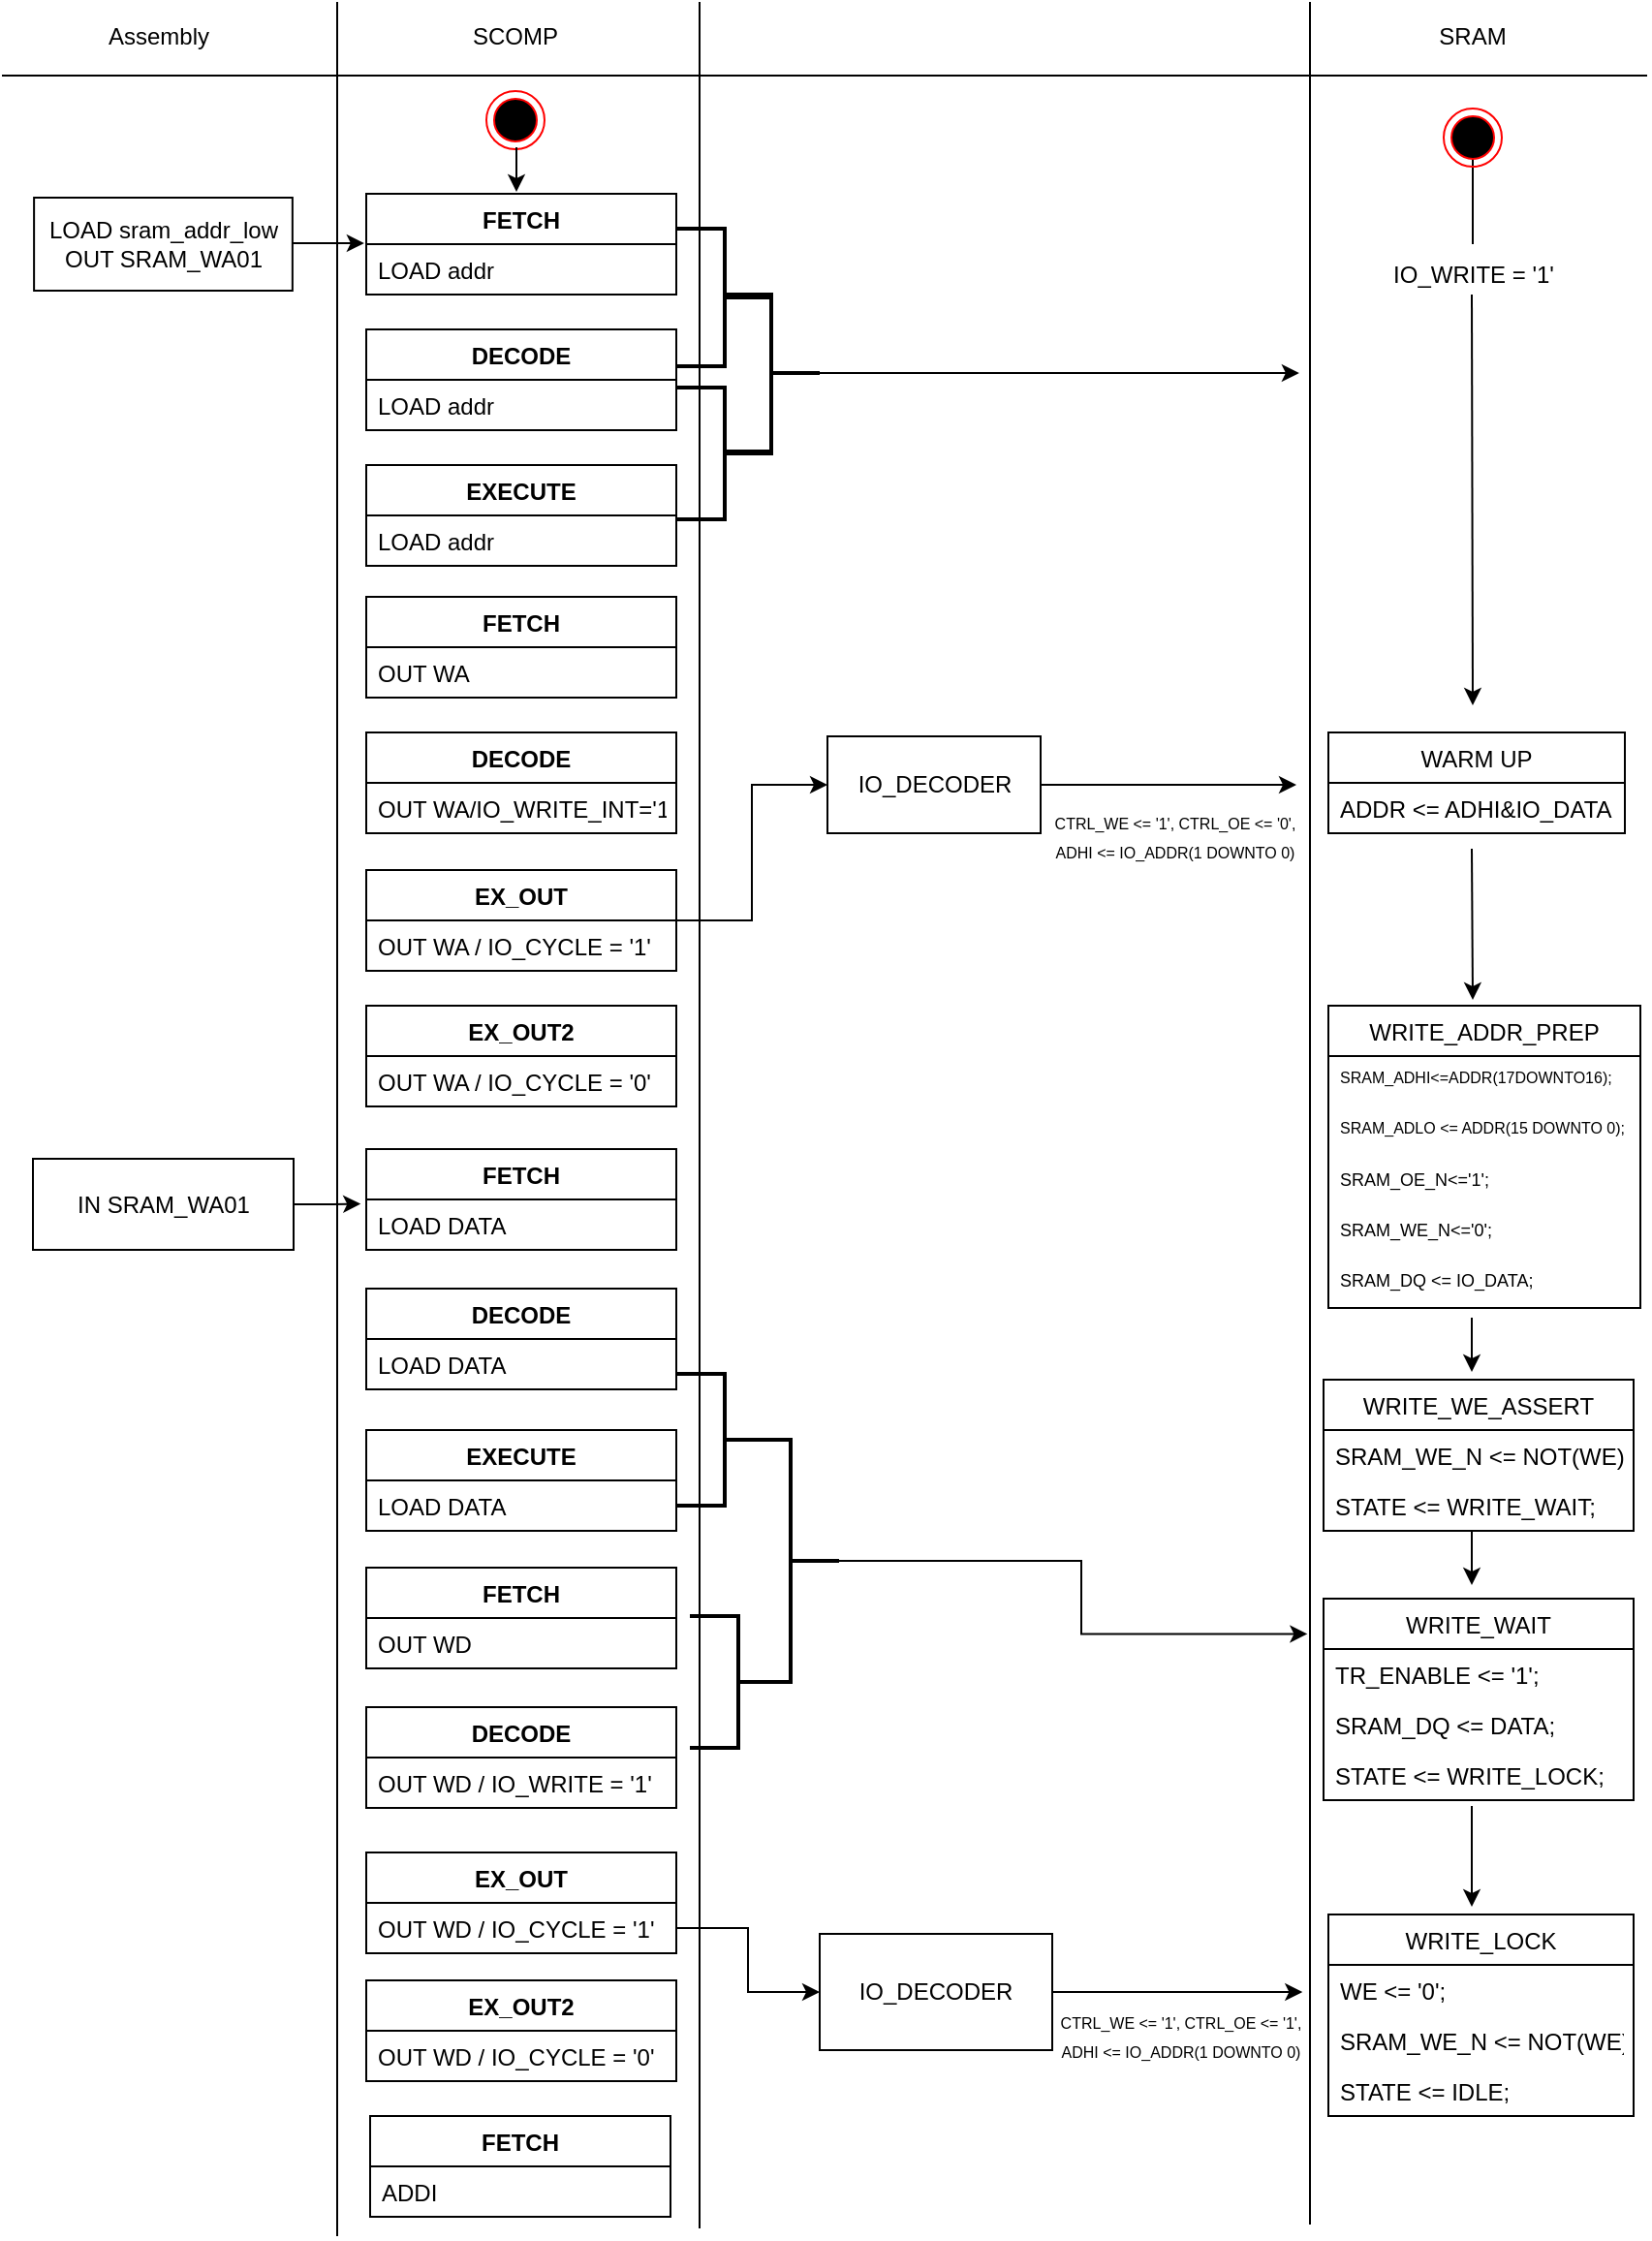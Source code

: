 <mxfile version="12.9.3" type="device"><diagram id="VKO2Nmx49Ai0X6gKJ9iA" name="Page-1"><mxGraphModel dx="1438" dy="877" grid="0" gridSize="10" guides="1" tooltips="1" connect="1" arrows="1" fold="1" page="1" pageScale="1" pageWidth="850" pageHeight="1100" math="0" shadow="0"><root><mxCell id="0"/><mxCell id="1" parent="0"/><mxCell id="r2uoKNP05SM8kVi036YA-6" value="Assembly" style="text;html=1;strokeColor=none;fillColor=none;align=center;verticalAlign=middle;whiteSpace=wrap;rounded=0;" vertex="1" parent="1"><mxGeometry x="61" y="8" width="40" height="20" as="geometry"/></mxCell><mxCell id="r2uoKNP05SM8kVi036YA-7" value="SCOMP" style="text;html=1;strokeColor=none;fillColor=none;align=center;verticalAlign=middle;whiteSpace=wrap;rounded=0;" vertex="1" parent="1"><mxGeometry x="245" y="8" width="40" height="20" as="geometry"/></mxCell><mxCell id="r2uoKNP05SM8kVi036YA-8" value="SRAM" style="text;html=1;strokeColor=none;fillColor=none;align=center;verticalAlign=middle;whiteSpace=wrap;rounded=0;" vertex="1" parent="1"><mxGeometry x="739" y="8" width="40" height="20" as="geometry"/></mxCell><mxCell id="r2uoKNP05SM8kVi036YA-9" value="" style="endArrow=none;html=1;" edge="1" parent="1"><mxGeometry width="50" height="50" relative="1" as="geometry"><mxPoint y="38" as="sourcePoint"/><mxPoint x="849" y="38" as="targetPoint"/></mxGeometry></mxCell><mxCell id="r2uoKNP05SM8kVi036YA-10" value="" style="endArrow=none;html=1;" edge="1" parent="1"><mxGeometry width="50" height="50" relative="1" as="geometry"><mxPoint x="173" y="1153" as="sourcePoint"/><mxPoint x="173" as="targetPoint"/></mxGeometry></mxCell><mxCell id="r2uoKNP05SM8kVi036YA-11" value="" style="endArrow=none;html=1;" edge="1" parent="1"><mxGeometry width="50" height="50" relative="1" as="geometry"><mxPoint x="360" y="1149" as="sourcePoint"/><mxPoint x="360" as="targetPoint"/></mxGeometry></mxCell><mxCell id="r2uoKNP05SM8kVi036YA-12" value="" style="endArrow=none;html=1;" edge="1" parent="1"><mxGeometry width="50" height="50" relative="1" as="geometry"><mxPoint x="675" y="1147" as="sourcePoint"/><mxPoint x="675" as="targetPoint"/></mxGeometry></mxCell><mxCell id="r2uoKNP05SM8kVi036YA-15" value="LOAD sram_addr_low&lt;br&gt;OUT SRAM_WA01" style="rounded=0;whiteSpace=wrap;html=1;" vertex="1" parent="1"><mxGeometry x="16.56" y="101" width="133.37" height="48" as="geometry"/></mxCell><mxCell id="r2uoKNP05SM8kVi036YA-16" value="IO_WRITE = '1'" style="text;html=1;strokeColor=none;fillColor=none;align=center;verticalAlign=middle;whiteSpace=wrap;rounded=0;" vertex="1" parent="1"><mxGeometry x="712.5" y="131" width="93" height="20" as="geometry"/></mxCell><mxCell id="r2uoKNP05SM8kVi036YA-18" value="" style="endArrow=classic;html=1;" edge="1" parent="1"><mxGeometry width="50" height="50" relative="1" as="geometry"><mxPoint x="758.5" y="151" as="sourcePoint"/><mxPoint x="759" y="363" as="targetPoint"/></mxGeometry></mxCell><mxCell id="r2uoKNP05SM8kVi036YA-19" value="" style="endArrow=none;html=1;" edge="1" parent="1"><mxGeometry width="50" height="50" relative="1" as="geometry"><mxPoint x="759" y="125" as="sourcePoint"/><mxPoint x="759" y="81" as="targetPoint"/><Array as="points"/></mxGeometry></mxCell><mxCell id="r2uoKNP05SM8kVi036YA-31" value="" style="endArrow=classic;html=1;" edge="1" parent="1"><mxGeometry width="50" height="50" relative="1" as="geometry"><mxPoint x="758.5" y="437" as="sourcePoint"/><mxPoint x="759" y="515" as="targetPoint"/></mxGeometry></mxCell><mxCell id="r2uoKNP05SM8kVi036YA-60" value="FETCH" style="swimlane;fontStyle=1;align=center;verticalAlign=top;childLayout=stackLayout;horizontal=1;startSize=26;horizontalStack=0;resizeParent=1;resizeParentMax=0;resizeLast=0;collapsible=1;marginBottom=0;fontSize=12;" vertex="1" parent="1"><mxGeometry x="188" y="99" width="160" height="52" as="geometry"/></mxCell><mxCell id="r2uoKNP05SM8kVi036YA-61" value="LOAD addr" style="text;strokeColor=none;fillColor=none;align=left;verticalAlign=top;spacingLeft=4;spacingRight=4;overflow=hidden;rotatable=0;points=[[0,0.5],[1,0.5]];portConstraint=eastwest;" vertex="1" parent="r2uoKNP05SM8kVi036YA-60"><mxGeometry y="26" width="160" height="26" as="geometry"/></mxCell><mxCell id="r2uoKNP05SM8kVi036YA-58" value="DECODE" style="swimlane;fontStyle=1;align=center;verticalAlign=top;childLayout=stackLayout;horizontal=1;startSize=26;horizontalStack=0;resizeParent=1;resizeParentMax=0;resizeLast=0;collapsible=1;marginBottom=0;fontSize=12;" vertex="1" parent="1"><mxGeometry x="188" y="169" width="160" height="52" as="geometry"/></mxCell><mxCell id="r2uoKNP05SM8kVi036YA-59" value="LOAD addr" style="text;strokeColor=none;fillColor=none;align=left;verticalAlign=top;spacingLeft=4;spacingRight=4;overflow=hidden;rotatable=0;points=[[0,0.5],[1,0.5]];portConstraint=eastwest;" vertex="1" parent="r2uoKNP05SM8kVi036YA-58"><mxGeometry y="26" width="160" height="26" as="geometry"/></mxCell><mxCell id="r2uoKNP05SM8kVi036YA-54" value="EXECUTE" style="swimlane;fontStyle=1;align=center;verticalAlign=top;childLayout=stackLayout;horizontal=1;startSize=26;horizontalStack=0;resizeParent=1;resizeParentMax=0;resizeLast=0;collapsible=1;marginBottom=0;fontSize=12;" vertex="1" parent="1"><mxGeometry x="188" y="239" width="160" height="52" as="geometry"/></mxCell><mxCell id="r2uoKNP05SM8kVi036YA-55" value="LOAD addr" style="text;strokeColor=none;fillColor=none;align=left;verticalAlign=top;spacingLeft=4;spacingRight=4;overflow=hidden;rotatable=0;points=[[0,0.5],[1,0.5]];portConstraint=eastwest;" vertex="1" parent="r2uoKNP05SM8kVi036YA-54"><mxGeometry y="26" width="160" height="26" as="geometry"/></mxCell><mxCell id="r2uoKNP05SM8kVi036YA-48" value="" style="endArrow=classic;html=1;fontSize=12;" edge="1" parent="1"><mxGeometry width="50" height="50" relative="1" as="geometry"><mxPoint x="758.5" y="931" as="sourcePoint"/><mxPoint x="758.5" y="983" as="targetPoint"/></mxGeometry></mxCell><mxCell id="r2uoKNP05SM8kVi036YA-49" value="" style="endArrow=classic;html=1;fontSize=12;" edge="1" parent="1"><mxGeometry width="50" height="50" relative="1" as="geometry"><mxPoint x="758.5" y="789" as="sourcePoint"/><mxPoint x="758.5" y="817" as="targetPoint"/></mxGeometry></mxCell><mxCell id="r2uoKNP05SM8kVi036YA-52" value="" style="ellipse;html=1;shape=endState;fillColor=#000000;strokeColor=#ff0000;fontSize=12;" vertex="1" parent="1"><mxGeometry x="744" y="55" width="30" height="30" as="geometry"/></mxCell><mxCell id="r2uoKNP05SM8kVi036YA-53" value="" style="ellipse;html=1;shape=endState;fillColor=#000000;strokeColor=#ff0000;fontSize=12;" vertex="1" parent="1"><mxGeometry x="250" y="46" width="30" height="30" as="geometry"/></mxCell><mxCell id="r2uoKNP05SM8kVi036YA-23" value="WARM UP" style="swimlane;fontStyle=0;childLayout=stackLayout;horizontal=1;startSize=26;fillColor=none;horizontalStack=0;resizeParent=1;resizeParentMax=0;resizeLast=0;collapsible=1;marginBottom=0;" vertex="1" parent="1"><mxGeometry x="684.5" y="377" width="153" height="52" as="geometry"/></mxCell><mxCell id="r2uoKNP05SM8kVi036YA-24" value="ADDR &lt;= ADHI&amp;IO_DATA" style="text;strokeColor=none;fillColor=none;align=left;verticalAlign=top;spacingLeft=4;spacingRight=4;overflow=hidden;rotatable=0;points=[[0,0.5],[1,0.5]];portConstraint=eastwest;" vertex="1" parent="r2uoKNP05SM8kVi036YA-23"><mxGeometry y="26" width="153" height="26" as="geometry"/></mxCell><mxCell id="r2uoKNP05SM8kVi036YA-64" value="FETCH" style="swimlane;fontStyle=1;align=center;verticalAlign=top;childLayout=stackLayout;horizontal=1;startSize=26;horizontalStack=0;resizeParent=1;resizeParentMax=0;resizeLast=0;collapsible=1;marginBottom=0;fontSize=12;" vertex="1" parent="1"><mxGeometry x="188" y="307" width="160" height="52" as="geometry"/></mxCell><mxCell id="r2uoKNP05SM8kVi036YA-65" value="OUT WA" style="text;strokeColor=none;fillColor=none;align=left;verticalAlign=top;spacingLeft=4;spacingRight=4;overflow=hidden;rotatable=0;points=[[0,0.5],[1,0.5]];portConstraint=eastwest;" vertex="1" parent="r2uoKNP05SM8kVi036YA-64"><mxGeometry y="26" width="160" height="26" as="geometry"/></mxCell><mxCell id="r2uoKNP05SM8kVi036YA-66" value="DECODE" style="swimlane;fontStyle=1;align=center;verticalAlign=top;childLayout=stackLayout;horizontal=1;startSize=26;horizontalStack=0;resizeParent=1;resizeParentMax=0;resizeLast=0;collapsible=1;marginBottom=0;fontSize=12;" vertex="1" parent="1"><mxGeometry x="188" y="377" width="160" height="52" as="geometry"/></mxCell><mxCell id="r2uoKNP05SM8kVi036YA-67" value="OUT WA/IO_WRITE_INT='1'" style="text;strokeColor=none;fillColor=none;align=left;verticalAlign=top;spacingLeft=4;spacingRight=4;overflow=hidden;rotatable=0;points=[[0,0.5],[1,0.5]];portConstraint=eastwest;" vertex="1" parent="r2uoKNP05SM8kVi036YA-66"><mxGeometry y="26" width="160" height="26" as="geometry"/></mxCell><mxCell id="r2uoKNP05SM8kVi036YA-96" style="edgeStyle=orthogonalEdgeStyle;rounded=0;orthogonalLoop=1;jettySize=auto;html=1;fontSize=12;entryX=0;entryY=0.5;entryDx=0;entryDy=0;" edge="1" parent="1" source="r2uoKNP05SM8kVi036YA-62" target="r2uoKNP05SM8kVi036YA-94"><mxGeometry relative="1" as="geometry"><mxPoint x="385" y="399" as="targetPoint"/></mxGeometry></mxCell><mxCell id="r2uoKNP05SM8kVi036YA-62" value="EX_OUT" style="swimlane;fontStyle=1;align=center;verticalAlign=top;childLayout=stackLayout;horizontal=1;startSize=26;horizontalStack=0;resizeParent=1;resizeParentMax=0;resizeLast=0;collapsible=1;marginBottom=0;fontSize=12;" vertex="1" parent="1"><mxGeometry x="188" y="448" width="160" height="52" as="geometry"/></mxCell><mxCell id="r2uoKNP05SM8kVi036YA-63" value="OUT WA / IO_CYCLE = '1'" style="text;strokeColor=none;fillColor=none;align=left;verticalAlign=top;spacingLeft=4;spacingRight=4;overflow=hidden;rotatable=0;points=[[0,0.5],[1,0.5]];portConstraint=eastwest;" vertex="1" parent="r2uoKNP05SM8kVi036YA-62"><mxGeometry y="26" width="160" height="26" as="geometry"/></mxCell><mxCell id="r2uoKNP05SM8kVi036YA-44" value="WRITE_LOCK" style="swimlane;fontStyle=0;childLayout=stackLayout;horizontal=1;startSize=26;fillColor=none;horizontalStack=0;resizeParent=1;resizeParentMax=0;resizeLast=0;collapsible=1;marginBottom=0;fontSize=12;" vertex="1" parent="1"><mxGeometry x="684.5" y="987" width="157.5" height="104" as="geometry"/></mxCell><mxCell id="r2uoKNP05SM8kVi036YA-45" value="WE &lt;= '0';" style="text;strokeColor=none;fillColor=none;align=left;verticalAlign=top;spacingLeft=4;spacingRight=4;overflow=hidden;rotatable=0;points=[[0,0.5],[1,0.5]];portConstraint=eastwest;" vertex="1" parent="r2uoKNP05SM8kVi036YA-44"><mxGeometry y="26" width="157.5" height="26" as="geometry"/></mxCell><mxCell id="r2uoKNP05SM8kVi036YA-46" value="SRAM_WE_N &lt;= NOT(WE);" style="text;strokeColor=none;fillColor=none;align=left;verticalAlign=top;spacingLeft=4;spacingRight=4;overflow=hidden;rotatable=0;points=[[0,0.5],[1,0.5]];portConstraint=eastwest;" vertex="1" parent="r2uoKNP05SM8kVi036YA-44"><mxGeometry y="52" width="157.5" height="26" as="geometry"/></mxCell><mxCell id="r2uoKNP05SM8kVi036YA-47" value="STATE &lt;= IDLE;" style="text;strokeColor=none;fillColor=none;align=left;verticalAlign=top;spacingLeft=4;spacingRight=4;overflow=hidden;rotatable=0;points=[[0,0.5],[1,0.5]];portConstraint=eastwest;" vertex="1" parent="r2uoKNP05SM8kVi036YA-44"><mxGeometry y="78" width="157.5" height="26" as="geometry"/></mxCell><mxCell id="r2uoKNP05SM8kVi036YA-40" value="WRITE_WAIT" style="swimlane;fontStyle=0;childLayout=stackLayout;horizontal=1;startSize=26;fillColor=none;horizontalStack=0;resizeParent=1;resizeParentMax=0;resizeLast=0;collapsible=1;marginBottom=0;fontSize=12;" vertex="1" parent="1"><mxGeometry x="682" y="824" width="160" height="104" as="geometry"/></mxCell><mxCell id="r2uoKNP05SM8kVi036YA-41" value="TR_ENABLE &lt;= '1';" style="text;strokeColor=none;fillColor=none;align=left;verticalAlign=top;spacingLeft=4;spacingRight=4;overflow=hidden;rotatable=0;points=[[0,0.5],[1,0.5]];portConstraint=eastwest;" vertex="1" parent="r2uoKNP05SM8kVi036YA-40"><mxGeometry y="26" width="160" height="26" as="geometry"/></mxCell><mxCell id="r2uoKNP05SM8kVi036YA-42" value="SRAM_DQ &lt;= DATA;" style="text;strokeColor=none;fillColor=none;align=left;verticalAlign=top;spacingLeft=4;spacingRight=4;overflow=hidden;rotatable=0;points=[[0,0.5],[1,0.5]];portConstraint=eastwest;" vertex="1" parent="r2uoKNP05SM8kVi036YA-40"><mxGeometry y="52" width="160" height="26" as="geometry"/></mxCell><mxCell id="r2uoKNP05SM8kVi036YA-43" value="STATE &lt;= WRITE_LOCK;" style="text;strokeColor=none;fillColor=none;align=left;verticalAlign=top;spacingLeft=4;spacingRight=4;overflow=hidden;rotatable=0;points=[[0,0.5],[1,0.5]];portConstraint=eastwest;" vertex="1" parent="r2uoKNP05SM8kVi036YA-40"><mxGeometry y="78" width="160" height="26" as="geometry"/></mxCell><mxCell id="r2uoKNP05SM8kVi036YA-35" value="WRITE_WE_ASSERT" style="swimlane;fontStyle=0;childLayout=stackLayout;horizontal=1;startSize=26;fillColor=none;horizontalStack=0;resizeParent=1;resizeParentMax=0;resizeLast=0;collapsible=1;marginBottom=0;fontSize=12;" vertex="1" parent="1"><mxGeometry x="682" y="711" width="160" height="78" as="geometry"/></mxCell><mxCell id="r2uoKNP05SM8kVi036YA-36" value="SRAM_WE_N &lt;= NOT(WE)" style="text;strokeColor=none;fillColor=none;align=left;verticalAlign=top;spacingLeft=4;spacingRight=4;overflow=hidden;rotatable=0;points=[[0,0.5],[1,0.5]];portConstraint=eastwest;" vertex="1" parent="r2uoKNP05SM8kVi036YA-35"><mxGeometry y="26" width="160" height="26" as="geometry"/></mxCell><mxCell id="r2uoKNP05SM8kVi036YA-37" value="STATE &lt;= WRITE_WAIT;" style="text;strokeColor=none;fillColor=none;align=left;verticalAlign=top;spacingLeft=4;spacingRight=4;overflow=hidden;rotatable=0;points=[[0,0.5],[1,0.5]];portConstraint=eastwest;" vertex="1" parent="r2uoKNP05SM8kVi036YA-35"><mxGeometry y="52" width="160" height="26" as="geometry"/></mxCell><mxCell id="r2uoKNP05SM8kVi036YA-27" value="WRITE_ADDR_PREP" style="swimlane;fontStyle=0;childLayout=stackLayout;horizontal=1;startSize=26;fillColor=none;horizontalStack=0;resizeParent=1;resizeParentMax=0;resizeLast=0;collapsible=1;marginBottom=0;" vertex="1" parent="1"><mxGeometry x="684.5" y="518" width="161" height="156" as="geometry"/></mxCell><mxCell id="r2uoKNP05SM8kVi036YA-28" value="SRAM_ADHI&lt;=ADDR(17DOWNTO16);" style="text;strokeColor=none;fillColor=none;align=left;verticalAlign=top;spacingLeft=4;spacingRight=4;overflow=hidden;rotatable=0;points=[[0,0.5],[1,0.5]];portConstraint=eastwest;fontSize=8;" vertex="1" parent="r2uoKNP05SM8kVi036YA-27"><mxGeometry y="26" width="161" height="26" as="geometry"/></mxCell><mxCell id="r2uoKNP05SM8kVi036YA-29" value="SRAM_ADLO&#9;&lt;=&#9;ADDR(15 DOWNTO 0);" style="text;strokeColor=none;fillColor=none;align=left;verticalAlign=top;spacingLeft=4;spacingRight=4;overflow=hidden;rotatable=0;points=[[0,0.5],[1,0.5]];portConstraint=eastwest;fontSize=8;" vertex="1" parent="r2uoKNP05SM8kVi036YA-27"><mxGeometry y="52" width="161" height="26" as="geometry"/></mxCell><mxCell id="r2uoKNP05SM8kVi036YA-30" value="SRAM_OE_N&lt;='1'; " style="text;strokeColor=none;fillColor=none;align=left;verticalAlign=top;spacingLeft=4;spacingRight=4;overflow=hidden;rotatable=0;points=[[0,0.5],[1,0.5]];portConstraint=eastwest;fontSize=9;" vertex="1" parent="r2uoKNP05SM8kVi036YA-27"><mxGeometry y="78" width="161" height="26" as="geometry"/></mxCell><mxCell id="r2uoKNP05SM8kVi036YA-32" value="SRAM_WE_N&lt;='0';" style="text;strokeColor=none;fillColor=none;align=left;verticalAlign=top;spacingLeft=4;spacingRight=4;overflow=hidden;rotatable=0;points=[[0,0.5],[1,0.5]];portConstraint=eastwest;fontSize=9;" vertex="1" parent="r2uoKNP05SM8kVi036YA-27"><mxGeometry y="104" width="161" height="26" as="geometry"/></mxCell><mxCell id="r2uoKNP05SM8kVi036YA-33" value="SRAM_DQ         &lt;=      IO_DATA;" style="text;strokeColor=none;fillColor=none;align=left;verticalAlign=top;spacingLeft=4;spacingRight=4;overflow=hidden;rotatable=0;points=[[0,0.5],[1,0.5]];portConstraint=eastwest;fontSize=9;" vertex="1" parent="r2uoKNP05SM8kVi036YA-27"><mxGeometry y="130" width="161" height="26" as="geometry"/></mxCell><mxCell id="r2uoKNP05SM8kVi036YA-68" value="EX_OUT2" style="swimlane;fontStyle=1;align=center;verticalAlign=top;childLayout=stackLayout;horizontal=1;startSize=26;horizontalStack=0;resizeParent=1;resizeParentMax=0;resizeLast=0;collapsible=1;marginBottom=0;fontSize=12;" vertex="1" parent="1"><mxGeometry x="188" y="518" width="160" height="52" as="geometry"/></mxCell><mxCell id="r2uoKNP05SM8kVi036YA-69" value="OUT WA / IO_CYCLE = '0'" style="text;strokeColor=none;fillColor=none;align=left;verticalAlign=top;spacingLeft=4;spacingRight=4;overflow=hidden;rotatable=0;points=[[0,0.5],[1,0.5]];portConstraint=eastwest;" vertex="1" parent="r2uoKNP05SM8kVi036YA-68"><mxGeometry y="26" width="160" height="26" as="geometry"/></mxCell><mxCell id="r2uoKNP05SM8kVi036YA-70" value="FETCH" style="swimlane;fontStyle=1;align=center;verticalAlign=top;childLayout=stackLayout;horizontal=1;startSize=26;horizontalStack=0;resizeParent=1;resizeParentMax=0;resizeLast=0;collapsible=1;marginBottom=0;fontSize=12;" vertex="1" parent="1"><mxGeometry x="188" y="592" width="160" height="52" as="geometry"/></mxCell><mxCell id="r2uoKNP05SM8kVi036YA-71" value="LOAD DATA" style="text;strokeColor=none;fillColor=none;align=left;verticalAlign=top;spacingLeft=4;spacingRight=4;overflow=hidden;rotatable=0;points=[[0,0.5],[1,0.5]];portConstraint=eastwest;" vertex="1" parent="r2uoKNP05SM8kVi036YA-70"><mxGeometry y="26" width="160" height="26" as="geometry"/></mxCell><mxCell id="r2uoKNP05SM8kVi036YA-72" value="DECODE" style="swimlane;fontStyle=1;align=center;verticalAlign=top;childLayout=stackLayout;horizontal=1;startSize=26;horizontalStack=0;resizeParent=1;resizeParentMax=0;resizeLast=0;collapsible=1;marginBottom=0;fontSize=12;" vertex="1" parent="1"><mxGeometry x="188" y="664" width="160" height="52" as="geometry"/></mxCell><mxCell id="r2uoKNP05SM8kVi036YA-73" value="LOAD DATA" style="text;strokeColor=none;fillColor=none;align=left;verticalAlign=top;spacingLeft=4;spacingRight=4;overflow=hidden;rotatable=0;points=[[0,0.5],[1,0.5]];portConstraint=eastwest;" vertex="1" parent="r2uoKNP05SM8kVi036YA-72"><mxGeometry y="26" width="160" height="26" as="geometry"/></mxCell><mxCell id="r2uoKNP05SM8kVi036YA-75" value="EXECUTE" style="swimlane;fontStyle=1;align=center;verticalAlign=top;childLayout=stackLayout;horizontal=1;startSize=26;horizontalStack=0;resizeParent=1;resizeParentMax=0;resizeLast=0;collapsible=1;marginBottom=0;fontSize=12;" vertex="1" parent="1"><mxGeometry x="188" y="737" width="160" height="52" as="geometry"/></mxCell><mxCell id="r2uoKNP05SM8kVi036YA-76" value="LOAD DATA" style="text;strokeColor=none;fillColor=none;align=left;verticalAlign=top;spacingLeft=4;spacingRight=4;overflow=hidden;rotatable=0;points=[[0,0.5],[1,0.5]];portConstraint=eastwest;" vertex="1" parent="r2uoKNP05SM8kVi036YA-75"><mxGeometry y="26" width="160" height="26" as="geometry"/></mxCell><mxCell id="r2uoKNP05SM8kVi036YA-77" value="FETCH" style="swimlane;fontStyle=1;align=center;verticalAlign=top;childLayout=stackLayout;horizontal=1;startSize=26;horizontalStack=0;resizeParent=1;resizeParentMax=0;resizeLast=0;collapsible=1;marginBottom=0;fontSize=12;" vertex="1" parent="1"><mxGeometry x="188" y="808" width="160" height="52" as="geometry"/></mxCell><mxCell id="r2uoKNP05SM8kVi036YA-78" value="OUT WD" style="text;strokeColor=none;fillColor=none;align=left;verticalAlign=top;spacingLeft=4;spacingRight=4;overflow=hidden;rotatable=0;points=[[0,0.5],[1,0.5]];portConstraint=eastwest;" vertex="1" parent="r2uoKNP05SM8kVi036YA-77"><mxGeometry y="26" width="160" height="26" as="geometry"/></mxCell><mxCell id="r2uoKNP05SM8kVi036YA-79" value="DECODE" style="swimlane;fontStyle=1;align=center;verticalAlign=top;childLayout=stackLayout;horizontal=1;startSize=26;horizontalStack=0;resizeParent=1;resizeParentMax=0;resizeLast=0;collapsible=1;marginBottom=0;fontSize=12;" vertex="1" parent="1"><mxGeometry x="188" y="880" width="160" height="52" as="geometry"/></mxCell><mxCell id="r2uoKNP05SM8kVi036YA-80" value="OUT WD / IO_WRITE = '1'" style="text;strokeColor=none;fillColor=none;align=left;verticalAlign=top;spacingLeft=4;spacingRight=4;overflow=hidden;rotatable=0;points=[[0,0.5],[1,0.5]];portConstraint=eastwest;" vertex="1" parent="r2uoKNP05SM8kVi036YA-79"><mxGeometry y="26" width="160" height="26" as="geometry"/></mxCell><mxCell id="r2uoKNP05SM8kVi036YA-81" value="EX_OUT" style="swimlane;fontStyle=1;align=center;verticalAlign=top;childLayout=stackLayout;horizontal=1;startSize=26;horizontalStack=0;resizeParent=1;resizeParentMax=0;resizeLast=0;collapsible=1;marginBottom=0;fontSize=12;" vertex="1" parent="1"><mxGeometry x="188" y="955" width="160" height="52" as="geometry"/></mxCell><mxCell id="r2uoKNP05SM8kVi036YA-82" value="OUT WD / IO_CYCLE = '1'" style="text;strokeColor=none;fillColor=none;align=left;verticalAlign=top;spacingLeft=4;spacingRight=4;overflow=hidden;rotatable=0;points=[[0,0.5],[1,0.5]];portConstraint=eastwest;" vertex="1" parent="r2uoKNP05SM8kVi036YA-81"><mxGeometry y="26" width="160" height="26" as="geometry"/></mxCell><mxCell id="r2uoKNP05SM8kVi036YA-83" value="EX_OUT2" style="swimlane;fontStyle=1;align=center;verticalAlign=top;childLayout=stackLayout;horizontal=1;startSize=26;horizontalStack=0;resizeParent=1;resizeParentMax=0;resizeLast=0;collapsible=1;marginBottom=0;fontSize=12;" vertex="1" parent="1"><mxGeometry x="188" y="1021" width="160" height="52" as="geometry"/></mxCell><mxCell id="r2uoKNP05SM8kVi036YA-84" value="OUT WD / IO_CYCLE = '0'" style="text;strokeColor=none;fillColor=none;align=left;verticalAlign=top;spacingLeft=4;spacingRight=4;overflow=hidden;rotatable=0;points=[[0,0.5],[1,0.5]];portConstraint=eastwest;" vertex="1" parent="r2uoKNP05SM8kVi036YA-83"><mxGeometry y="26" width="160" height="26" as="geometry"/></mxCell><mxCell id="r2uoKNP05SM8kVi036YA-85" value="" style="strokeWidth=2;html=1;shape=mxgraph.flowchart.annotation_2;align=left;labelPosition=right;pointerEvents=1;fontSize=12;direction=west;" vertex="1" parent="1"><mxGeometry x="348" y="117" width="50" height="71" as="geometry"/></mxCell><mxCell id="r2uoKNP05SM8kVi036YA-86" value="" style="strokeWidth=2;html=1;shape=mxgraph.flowchart.annotation_2;align=left;labelPosition=right;pointerEvents=1;fontSize=12;direction=west;" vertex="1" parent="1"><mxGeometry x="348" y="199" width="50" height="68" as="geometry"/></mxCell><mxCell id="r2uoKNP05SM8kVi036YA-101" style="edgeStyle=orthogonalEdgeStyle;rounded=0;orthogonalLoop=1;jettySize=auto;html=1;fontSize=12;" edge="1" parent="1" source="r2uoKNP05SM8kVi036YA-87"><mxGeometry relative="1" as="geometry"><mxPoint x="669.433" y="191.5" as="targetPoint"/></mxGeometry></mxCell><mxCell id="r2uoKNP05SM8kVi036YA-87" value="" style="strokeWidth=2;html=1;shape=mxgraph.flowchart.annotation_2;align=left;labelPosition=right;pointerEvents=1;fontSize=12;direction=west;" vertex="1" parent="1"><mxGeometry x="372" y="151" width="50" height="81" as="geometry"/></mxCell><mxCell id="r2uoKNP05SM8kVi036YA-88" value="" style="endArrow=classic;html=1;fontSize=12;" edge="1" parent="1"><mxGeometry width="50" height="50" relative="1" as="geometry"><mxPoint x="758.5" y="679" as="sourcePoint"/><mxPoint x="758.5" y="707" as="targetPoint"/></mxGeometry></mxCell><mxCell id="r2uoKNP05SM8kVi036YA-97" style="edgeStyle=orthogonalEdgeStyle;rounded=0;orthogonalLoop=1;jettySize=auto;html=1;fontSize=12;" edge="1" parent="1" source="r2uoKNP05SM8kVi036YA-94"><mxGeometry relative="1" as="geometry"><mxPoint x="668" y="404" as="targetPoint"/></mxGeometry></mxCell><mxCell id="r2uoKNP05SM8kVi036YA-94" value="IO_DECODER" style="html=1;fontSize=12;" vertex="1" parent="1"><mxGeometry x="426" y="379" width="110" height="50" as="geometry"/></mxCell><mxCell id="r2uoKNP05SM8kVi036YA-99" value="&lt;font style=&quot;font-size: 8px&quot;&gt;CTRL_WE &amp;lt;= '1', CTRL_OE &amp;lt;= '0', ADHI &amp;lt;= IO_ADDR(1 DOWNTO 0)&lt;/font&gt;" style="text;html=1;strokeColor=none;fillColor=none;align=center;verticalAlign=middle;whiteSpace=wrap;rounded=0;fontSize=12;" vertex="1" parent="1"><mxGeometry x="536" y="412" width="139" height="36" as="geometry"/></mxCell><mxCell id="r2uoKNP05SM8kVi036YA-105" style="edgeStyle=orthogonalEdgeStyle;rounded=0;orthogonalLoop=1;jettySize=auto;html=1;fontSize=12;" edge="1" parent="1" source="r2uoKNP05SM8kVi036YA-103"><mxGeometry relative="1" as="geometry"><mxPoint x="671.147" y="1027" as="targetPoint"/></mxGeometry></mxCell><mxCell id="r2uoKNP05SM8kVi036YA-103" value="IO_DECODER" style="rounded=0;whiteSpace=wrap;html=1;fontSize=12;" vertex="1" parent="1"><mxGeometry x="422" y="997" width="120" height="60" as="geometry"/></mxCell><mxCell id="r2uoKNP05SM8kVi036YA-106" value="&lt;font style=&quot;font-size: 8px&quot;&gt;CTRL_WE &amp;lt;= '1', CTRL_OE &amp;lt;= '1', ADHI &amp;lt;= IO_ADDR(1 DOWNTO 0)&lt;/font&gt;" style="text;html=1;strokeColor=none;fillColor=none;align=center;verticalAlign=middle;whiteSpace=wrap;rounded=0;fontSize=12;" vertex="1" parent="1"><mxGeometry x="539" y="1031" width="139" height="36" as="geometry"/></mxCell><mxCell id="r2uoKNP05SM8kVi036YA-107" value="" style="strokeWidth=2;html=1;shape=mxgraph.flowchart.annotation_2;align=left;labelPosition=right;pointerEvents=1;fontSize=12;direction=west;" vertex="1" parent="1"><mxGeometry x="355" y="833" width="50" height="68" as="geometry"/></mxCell><mxCell id="r2uoKNP05SM8kVi036YA-108" style="edgeStyle=orthogonalEdgeStyle;rounded=0;orthogonalLoop=1;jettySize=auto;html=1;entryX=0;entryY=0.5;entryDx=0;entryDy=0;fontSize=12;" edge="1" parent="1" source="r2uoKNP05SM8kVi036YA-82" target="r2uoKNP05SM8kVi036YA-103"><mxGeometry relative="1" as="geometry"/></mxCell><mxCell id="r2uoKNP05SM8kVi036YA-109" value="" style="strokeWidth=2;html=1;shape=mxgraph.flowchart.annotation_2;align=left;labelPosition=right;pointerEvents=1;fontSize=12;direction=west;" vertex="1" parent="1"><mxGeometry x="348" y="708" width="50" height="68" as="geometry"/></mxCell><mxCell id="r2uoKNP05SM8kVi036YA-111" style="edgeStyle=orthogonalEdgeStyle;rounded=0;orthogonalLoop=1;jettySize=auto;html=1;entryX=-0.052;entryY=-0.299;entryDx=0;entryDy=0;entryPerimeter=0;fontSize=12;" edge="1" parent="1" source="r2uoKNP05SM8kVi036YA-110" target="r2uoKNP05SM8kVi036YA-41"><mxGeometry relative="1" as="geometry"/></mxCell><mxCell id="r2uoKNP05SM8kVi036YA-110" value="" style="strokeWidth=2;html=1;shape=mxgraph.flowchart.annotation_2;align=left;labelPosition=right;pointerEvents=1;fontSize=12;direction=west;" vertex="1" parent="1"><mxGeometry x="382" y="742" width="50" height="125" as="geometry"/></mxCell><mxCell id="r2uoKNP05SM8kVi036YA-113" value="FETCH" style="swimlane;fontStyle=1;childLayout=stackLayout;horizontal=1;startSize=26;fillColor=none;horizontalStack=0;resizeParent=1;resizeParentMax=0;resizeLast=0;collapsible=1;marginBottom=0;fontSize=12;" vertex="1" parent="1"><mxGeometry x="190" y="1091" width="155" height="52" as="geometry"/></mxCell><mxCell id="r2uoKNP05SM8kVi036YA-114" value="ADDI" style="text;strokeColor=none;fillColor=none;align=left;verticalAlign=top;spacingLeft=4;spacingRight=4;overflow=hidden;rotatable=0;points=[[0,0.5],[1,0.5]];portConstraint=eastwest;" vertex="1" parent="r2uoKNP05SM8kVi036YA-113"><mxGeometry y="26" width="155" height="26" as="geometry"/></mxCell><mxCell id="r2uoKNP05SM8kVi036YA-121" style="edgeStyle=orthogonalEdgeStyle;rounded=0;orthogonalLoop=1;jettySize=auto;html=1;entryX=-0.018;entryY=0.086;entryDx=0;entryDy=0;entryPerimeter=0;fontSize=12;" edge="1" parent="1" source="r2uoKNP05SM8kVi036YA-117" target="r2uoKNP05SM8kVi036YA-71"><mxGeometry relative="1" as="geometry"/></mxCell><mxCell id="r2uoKNP05SM8kVi036YA-117" value="IN SRAM_WA01" style="rounded=0;whiteSpace=wrap;html=1;fontSize=12;" vertex="1" parent="1"><mxGeometry x="16" y="597" width="134.5" height="47" as="geometry"/></mxCell><mxCell id="r2uoKNP05SM8kVi036YA-120" value="" style="endArrow=classic;html=1;fontSize=12;" edge="1" parent="1"><mxGeometry width="50" height="50" relative="1" as="geometry"><mxPoint x="149.93" y="124.5" as="sourcePoint"/><mxPoint x="186.93" y="124.5" as="targetPoint"/></mxGeometry></mxCell><mxCell id="r2uoKNP05SM8kVi036YA-122" value="" style="endArrow=classic;html=1;fontSize=12;" edge="1" parent="1"><mxGeometry width="50" height="50" relative="1" as="geometry"><mxPoint x="265.5" y="75" as="sourcePoint"/><mxPoint x="265.5" y="98" as="targetPoint"/></mxGeometry></mxCell></root></mxGraphModel></diagram></mxfile>
